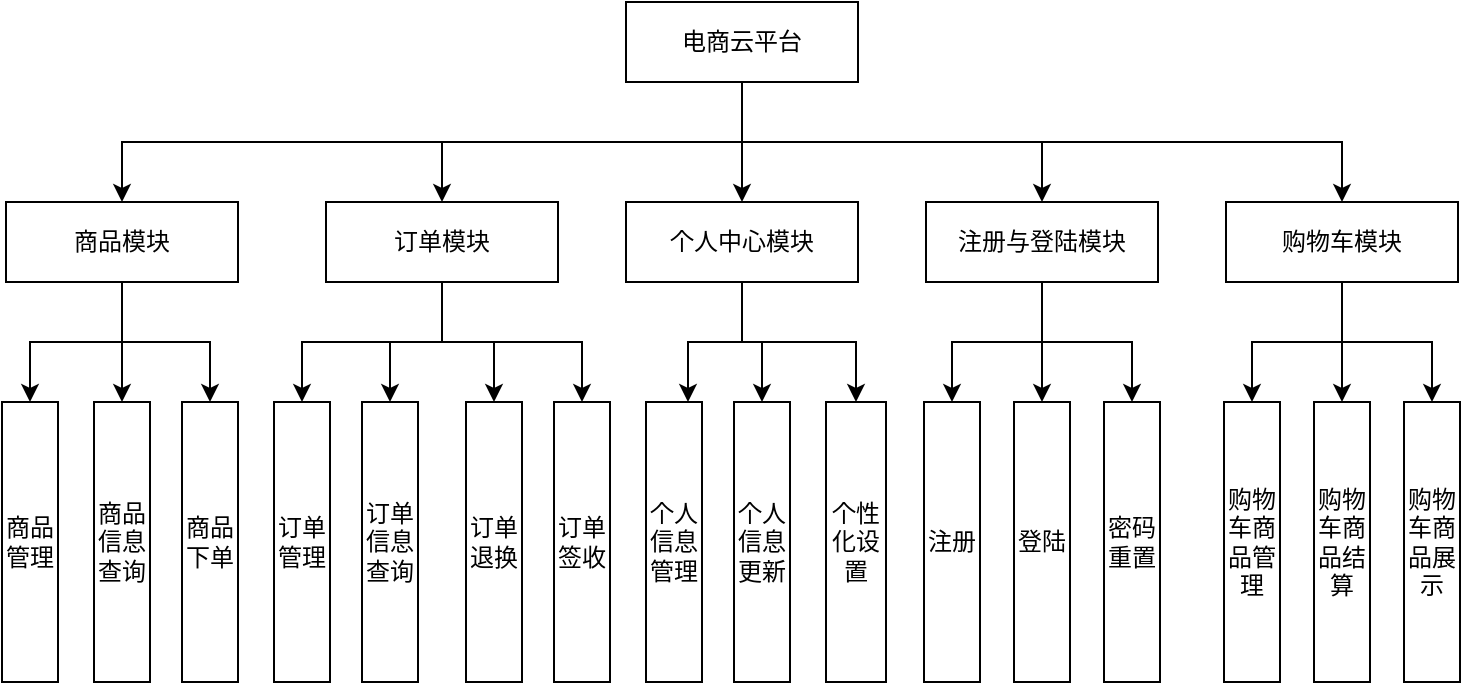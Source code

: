 <mxfile version="21.2.9" type="github">
  <diagram name="第 1 页" id="uwHExd9-VC8fvrQW-kaj">
    <mxGraphModel dx="954" dy="615" grid="1" gridSize="10" guides="1" tooltips="1" connect="1" arrows="1" fold="1" page="1" pageScale="1" pageWidth="827" pageHeight="1169" math="0" shadow="0">
      <root>
        <mxCell id="0" />
        <mxCell id="1" parent="0" />
        <mxCell id="KBNg7cDMLw_Bs5C0Sgvy-23" style="edgeStyle=orthogonalEdgeStyle;rounded=0;orthogonalLoop=1;jettySize=auto;html=1;exitX=0.5;exitY=1;exitDx=0;exitDy=0;" parent="1" source="KBNg7cDMLw_Bs5C0Sgvy-1" target="KBNg7cDMLw_Bs5C0Sgvy-4" edge="1">
          <mxGeometry relative="1" as="geometry" />
        </mxCell>
        <mxCell id="KBNg7cDMLw_Bs5C0Sgvy-24" style="edgeStyle=orthogonalEdgeStyle;rounded=0;orthogonalLoop=1;jettySize=auto;html=1;exitX=0.5;exitY=1;exitDx=0;exitDy=0;entryX=0.5;entryY=0;entryDx=0;entryDy=0;" parent="1" source="KBNg7cDMLw_Bs5C0Sgvy-1" target="KBNg7cDMLw_Bs5C0Sgvy-3" edge="1">
          <mxGeometry relative="1" as="geometry" />
        </mxCell>
        <mxCell id="KBNg7cDMLw_Bs5C0Sgvy-25" style="edgeStyle=orthogonalEdgeStyle;rounded=0;orthogonalLoop=1;jettySize=auto;html=1;exitX=0.5;exitY=1;exitDx=0;exitDy=0;" parent="1" source="KBNg7cDMLw_Bs5C0Sgvy-1" target="KBNg7cDMLw_Bs5C0Sgvy-2" edge="1">
          <mxGeometry relative="1" as="geometry" />
        </mxCell>
        <mxCell id="KBNg7cDMLw_Bs5C0Sgvy-26" style="edgeStyle=orthogonalEdgeStyle;rounded=0;orthogonalLoop=1;jettySize=auto;html=1;exitX=0.5;exitY=1;exitDx=0;exitDy=0;" parent="1" source="KBNg7cDMLw_Bs5C0Sgvy-1" target="KBNg7cDMLw_Bs5C0Sgvy-5" edge="1">
          <mxGeometry relative="1" as="geometry" />
        </mxCell>
        <mxCell id="KBNg7cDMLw_Bs5C0Sgvy-27" style="edgeStyle=orthogonalEdgeStyle;rounded=0;orthogonalLoop=1;jettySize=auto;html=1;exitX=0.5;exitY=1;exitDx=0;exitDy=0;" parent="1" source="KBNg7cDMLw_Bs5C0Sgvy-1" target="KBNg7cDMLw_Bs5C0Sgvy-6" edge="1">
          <mxGeometry relative="1" as="geometry" />
        </mxCell>
        <mxCell id="KBNg7cDMLw_Bs5C0Sgvy-1" value="电商云平台" style="rounded=0;whiteSpace=wrap;html=1;" parent="1" vertex="1">
          <mxGeometry x="390" y="50" width="116" height="40" as="geometry" />
        </mxCell>
        <mxCell id="KBNg7cDMLw_Bs5C0Sgvy-29" style="edgeStyle=orthogonalEdgeStyle;rounded=0;orthogonalLoop=1;jettySize=auto;html=1;exitX=0.5;exitY=1;exitDx=0;exitDy=0;entryX=0.5;entryY=0;entryDx=0;entryDy=0;" parent="1" source="KBNg7cDMLw_Bs5C0Sgvy-2" target="KBNg7cDMLw_Bs5C0Sgvy-8" edge="1">
          <mxGeometry relative="1" as="geometry" />
        </mxCell>
        <mxCell id="KBNg7cDMLw_Bs5C0Sgvy-30" style="edgeStyle=orthogonalEdgeStyle;rounded=0;orthogonalLoop=1;jettySize=auto;html=1;exitX=0.5;exitY=1;exitDx=0;exitDy=0;" parent="1" source="KBNg7cDMLw_Bs5C0Sgvy-2" target="KBNg7cDMLw_Bs5C0Sgvy-7" edge="1">
          <mxGeometry relative="1" as="geometry" />
        </mxCell>
        <mxCell id="KBNg7cDMLw_Bs5C0Sgvy-31" style="edgeStyle=orthogonalEdgeStyle;rounded=0;orthogonalLoop=1;jettySize=auto;html=1;exitX=0.5;exitY=1;exitDx=0;exitDy=0;entryX=0.5;entryY=0;entryDx=0;entryDy=0;" parent="1" source="KBNg7cDMLw_Bs5C0Sgvy-2" target="KBNg7cDMLw_Bs5C0Sgvy-9" edge="1">
          <mxGeometry relative="1" as="geometry" />
        </mxCell>
        <mxCell id="KBNg7cDMLw_Bs5C0Sgvy-2" value="商品模块" style="rounded=0;whiteSpace=wrap;html=1;" parent="1" vertex="1">
          <mxGeometry x="80" y="150" width="116" height="40" as="geometry" />
        </mxCell>
        <mxCell id="KBNg7cDMLw_Bs5C0Sgvy-32" style="edgeStyle=orthogonalEdgeStyle;rounded=0;orthogonalLoop=1;jettySize=auto;html=1;exitX=0.5;exitY=1;exitDx=0;exitDy=0;entryX=0.5;entryY=0;entryDx=0;entryDy=0;" parent="1" source="KBNg7cDMLw_Bs5C0Sgvy-3" target="KBNg7cDMLw_Bs5C0Sgvy-11" edge="1">
          <mxGeometry relative="1" as="geometry" />
        </mxCell>
        <mxCell id="KBNg7cDMLw_Bs5C0Sgvy-33" style="edgeStyle=orthogonalEdgeStyle;rounded=0;orthogonalLoop=1;jettySize=auto;html=1;exitX=0.5;exitY=1;exitDx=0;exitDy=0;entryX=0.5;entryY=0;entryDx=0;entryDy=0;" parent="1" source="KBNg7cDMLw_Bs5C0Sgvy-3" target="KBNg7cDMLw_Bs5C0Sgvy-12" edge="1">
          <mxGeometry relative="1" as="geometry" />
        </mxCell>
        <mxCell id="KBNg7cDMLw_Bs5C0Sgvy-34" style="edgeStyle=orthogonalEdgeStyle;rounded=0;orthogonalLoop=1;jettySize=auto;html=1;exitX=0.5;exitY=1;exitDx=0;exitDy=0;" parent="1" source="KBNg7cDMLw_Bs5C0Sgvy-3" target="KBNg7cDMLw_Bs5C0Sgvy-10" edge="1">
          <mxGeometry relative="1" as="geometry" />
        </mxCell>
        <mxCell id="KBNg7cDMLw_Bs5C0Sgvy-35" style="edgeStyle=orthogonalEdgeStyle;rounded=0;orthogonalLoop=1;jettySize=auto;html=1;exitX=0.5;exitY=1;exitDx=0;exitDy=0;" parent="1" source="KBNg7cDMLw_Bs5C0Sgvy-3" target="KBNg7cDMLw_Bs5C0Sgvy-13" edge="1">
          <mxGeometry relative="1" as="geometry" />
        </mxCell>
        <mxCell id="KBNg7cDMLw_Bs5C0Sgvy-3" value="订单模块" style="rounded=0;whiteSpace=wrap;html=1;" parent="1" vertex="1">
          <mxGeometry x="240" y="150" width="116" height="40" as="geometry" />
        </mxCell>
        <mxCell id="KBNg7cDMLw_Bs5C0Sgvy-36" style="edgeStyle=orthogonalEdgeStyle;rounded=0;orthogonalLoop=1;jettySize=auto;html=1;exitX=0.5;exitY=1;exitDx=0;exitDy=0;entryX=0.75;entryY=0;entryDx=0;entryDy=0;" parent="1" source="KBNg7cDMLw_Bs5C0Sgvy-4" target="KBNg7cDMLw_Bs5C0Sgvy-14" edge="1">
          <mxGeometry relative="1" as="geometry" />
        </mxCell>
        <mxCell id="KBNg7cDMLw_Bs5C0Sgvy-37" style="edgeStyle=orthogonalEdgeStyle;rounded=0;orthogonalLoop=1;jettySize=auto;html=1;exitX=0.5;exitY=1;exitDx=0;exitDy=0;entryX=0.5;entryY=0;entryDx=0;entryDy=0;" parent="1" source="KBNg7cDMLw_Bs5C0Sgvy-4" target="KBNg7cDMLw_Bs5C0Sgvy-15" edge="1">
          <mxGeometry relative="1" as="geometry" />
        </mxCell>
        <mxCell id="KBNg7cDMLw_Bs5C0Sgvy-38" style="edgeStyle=orthogonalEdgeStyle;rounded=0;orthogonalLoop=1;jettySize=auto;html=1;exitX=0.5;exitY=1;exitDx=0;exitDy=0;" parent="1" source="KBNg7cDMLw_Bs5C0Sgvy-4" target="KBNg7cDMLw_Bs5C0Sgvy-16" edge="1">
          <mxGeometry relative="1" as="geometry" />
        </mxCell>
        <mxCell id="KBNg7cDMLw_Bs5C0Sgvy-4" value="个人中心模块" style="rounded=0;whiteSpace=wrap;html=1;" parent="1" vertex="1">
          <mxGeometry x="390" y="150" width="116" height="40" as="geometry" />
        </mxCell>
        <mxCell id="KBNg7cDMLw_Bs5C0Sgvy-39" style="edgeStyle=orthogonalEdgeStyle;rounded=0;orthogonalLoop=1;jettySize=auto;html=1;exitX=0.5;exitY=1;exitDx=0;exitDy=0;" parent="1" source="KBNg7cDMLw_Bs5C0Sgvy-5" target="KBNg7cDMLw_Bs5C0Sgvy-18" edge="1">
          <mxGeometry relative="1" as="geometry" />
        </mxCell>
        <mxCell id="KBNg7cDMLw_Bs5C0Sgvy-40" style="edgeStyle=orthogonalEdgeStyle;rounded=0;orthogonalLoop=1;jettySize=auto;html=1;exitX=0.5;exitY=1;exitDx=0;exitDy=0;" parent="1" source="KBNg7cDMLw_Bs5C0Sgvy-5" target="KBNg7cDMLw_Bs5C0Sgvy-17" edge="1">
          <mxGeometry relative="1" as="geometry" />
        </mxCell>
        <mxCell id="KBNg7cDMLw_Bs5C0Sgvy-41" style="edgeStyle=orthogonalEdgeStyle;rounded=0;orthogonalLoop=1;jettySize=auto;html=1;exitX=0.5;exitY=1;exitDx=0;exitDy=0;entryX=0.5;entryY=0;entryDx=0;entryDy=0;" parent="1" source="KBNg7cDMLw_Bs5C0Sgvy-5" target="KBNg7cDMLw_Bs5C0Sgvy-19" edge="1">
          <mxGeometry relative="1" as="geometry" />
        </mxCell>
        <mxCell id="KBNg7cDMLw_Bs5C0Sgvy-5" value="注册与登陆模块" style="rounded=0;whiteSpace=wrap;html=1;" parent="1" vertex="1">
          <mxGeometry x="540" y="150" width="116" height="40" as="geometry" />
        </mxCell>
        <mxCell id="KBNg7cDMLw_Bs5C0Sgvy-42" style="edgeStyle=orthogonalEdgeStyle;rounded=0;orthogonalLoop=1;jettySize=auto;html=1;exitX=0.5;exitY=1;exitDx=0;exitDy=0;entryX=0.5;entryY=0;entryDx=0;entryDy=0;" parent="1" source="KBNg7cDMLw_Bs5C0Sgvy-6" target="KBNg7cDMLw_Bs5C0Sgvy-21" edge="1">
          <mxGeometry relative="1" as="geometry" />
        </mxCell>
        <mxCell id="KBNg7cDMLw_Bs5C0Sgvy-43" style="edgeStyle=orthogonalEdgeStyle;rounded=0;orthogonalLoop=1;jettySize=auto;html=1;exitX=0.5;exitY=1;exitDx=0;exitDy=0;" parent="1" source="KBNg7cDMLw_Bs5C0Sgvy-6" target="KBNg7cDMLw_Bs5C0Sgvy-20" edge="1">
          <mxGeometry relative="1" as="geometry" />
        </mxCell>
        <mxCell id="KBNg7cDMLw_Bs5C0Sgvy-44" style="edgeStyle=orthogonalEdgeStyle;rounded=0;orthogonalLoop=1;jettySize=auto;html=1;exitX=0.5;exitY=1;exitDx=0;exitDy=0;entryX=0.5;entryY=0;entryDx=0;entryDy=0;" parent="1" source="KBNg7cDMLw_Bs5C0Sgvy-6" target="KBNg7cDMLw_Bs5C0Sgvy-22" edge="1">
          <mxGeometry relative="1" as="geometry" />
        </mxCell>
        <mxCell id="KBNg7cDMLw_Bs5C0Sgvy-6" value="购物车模块" style="rounded=0;whiteSpace=wrap;html=1;" parent="1" vertex="1">
          <mxGeometry x="690" y="150" width="116" height="40" as="geometry" />
        </mxCell>
        <mxCell id="KBNg7cDMLw_Bs5C0Sgvy-7" value="商品管理" style="rounded=0;whiteSpace=wrap;html=1;align=center;" parent="1" vertex="1">
          <mxGeometry x="78" y="250" width="28" height="140" as="geometry" />
        </mxCell>
        <mxCell id="KBNg7cDMLw_Bs5C0Sgvy-8" value="商品信息查询" style="rounded=0;whiteSpace=wrap;html=1;align=center;horizontal=1;verticalAlign=middle;" parent="1" vertex="1">
          <mxGeometry x="124" y="250" width="28" height="140" as="geometry" />
        </mxCell>
        <mxCell id="KBNg7cDMLw_Bs5C0Sgvy-9" value="商品下单" style="rounded=0;whiteSpace=wrap;html=1;align=center;labelPosition=center;verticalLabelPosition=middle;verticalAlign=middle;horizontal=1;" parent="1" vertex="1">
          <mxGeometry x="168" y="250" width="28" height="140" as="geometry" />
        </mxCell>
        <mxCell id="KBNg7cDMLw_Bs5C0Sgvy-10" value="订单管理" style="rounded=0;whiteSpace=wrap;html=1;align=center;" parent="1" vertex="1">
          <mxGeometry x="214" y="250" width="28" height="140" as="geometry" />
        </mxCell>
        <mxCell id="KBNg7cDMLw_Bs5C0Sgvy-11" value="订单信息查询" style="rounded=0;whiteSpace=wrap;html=1;align=center;horizontal=1;verticalAlign=middle;" parent="1" vertex="1">
          <mxGeometry x="258" y="250" width="28" height="140" as="geometry" />
        </mxCell>
        <mxCell id="KBNg7cDMLw_Bs5C0Sgvy-12" value="订单退换" style="rounded=0;whiteSpace=wrap;html=1;align=center;labelPosition=center;verticalLabelPosition=middle;verticalAlign=middle;horizontal=1;" parent="1" vertex="1">
          <mxGeometry x="310" y="250" width="28" height="140" as="geometry" />
        </mxCell>
        <mxCell id="KBNg7cDMLw_Bs5C0Sgvy-13" value="订单签收" style="rounded=0;whiteSpace=wrap;html=1;align=center;labelPosition=center;verticalLabelPosition=middle;verticalAlign=middle;horizontal=1;" parent="1" vertex="1">
          <mxGeometry x="354" y="250" width="28" height="140" as="geometry" />
        </mxCell>
        <mxCell id="KBNg7cDMLw_Bs5C0Sgvy-14" value="个人信息管理" style="rounded=0;whiteSpace=wrap;html=1;align=center;" parent="1" vertex="1">
          <mxGeometry x="400" y="250" width="28" height="140" as="geometry" />
        </mxCell>
        <mxCell id="KBNg7cDMLw_Bs5C0Sgvy-15" value="个人信息更新" style="rounded=0;whiteSpace=wrap;html=1;align=center;horizontal=1;verticalAlign=middle;" parent="1" vertex="1">
          <mxGeometry x="444" y="250" width="28" height="140" as="geometry" />
        </mxCell>
        <mxCell id="KBNg7cDMLw_Bs5C0Sgvy-16" value="个性化设置" style="rounded=0;whiteSpace=wrap;html=1;align=center;labelPosition=center;verticalLabelPosition=middle;verticalAlign=middle;horizontal=1;" parent="1" vertex="1">
          <mxGeometry x="490" y="250" width="30" height="140" as="geometry" />
        </mxCell>
        <mxCell id="KBNg7cDMLw_Bs5C0Sgvy-17" value="注册" style="rounded=0;whiteSpace=wrap;html=1;align=center;" parent="1" vertex="1">
          <mxGeometry x="539" y="250" width="28" height="140" as="geometry" />
        </mxCell>
        <mxCell id="KBNg7cDMLw_Bs5C0Sgvy-18" value="登陆" style="rounded=0;whiteSpace=wrap;html=1;align=center;horizontal=1;verticalAlign=middle;" parent="1" vertex="1">
          <mxGeometry x="584" y="250" width="28" height="140" as="geometry" />
        </mxCell>
        <mxCell id="KBNg7cDMLw_Bs5C0Sgvy-19" value="密码重置" style="rounded=0;whiteSpace=wrap;html=1;align=center;labelPosition=center;verticalLabelPosition=middle;verticalAlign=middle;horizontal=1;" parent="1" vertex="1">
          <mxGeometry x="629" y="250" width="28" height="140" as="geometry" />
        </mxCell>
        <mxCell id="KBNg7cDMLw_Bs5C0Sgvy-20" value="购物车商品管理" style="rounded=0;whiteSpace=wrap;html=1;align=center;" parent="1" vertex="1">
          <mxGeometry x="689" y="250" width="28" height="140" as="geometry" />
        </mxCell>
        <mxCell id="KBNg7cDMLw_Bs5C0Sgvy-21" value="购物车商品结算" style="rounded=0;whiteSpace=wrap;html=1;align=center;horizontal=1;verticalAlign=middle;" parent="1" vertex="1">
          <mxGeometry x="734" y="250" width="28" height="140" as="geometry" />
        </mxCell>
        <mxCell id="KBNg7cDMLw_Bs5C0Sgvy-22" value="购物车商品展示" style="rounded=0;whiteSpace=wrap;html=1;align=center;labelPosition=center;verticalLabelPosition=middle;verticalAlign=middle;horizontal=1;" parent="1" vertex="1">
          <mxGeometry x="779" y="250" width="28" height="140" as="geometry" />
        </mxCell>
      </root>
    </mxGraphModel>
  </diagram>
</mxfile>
